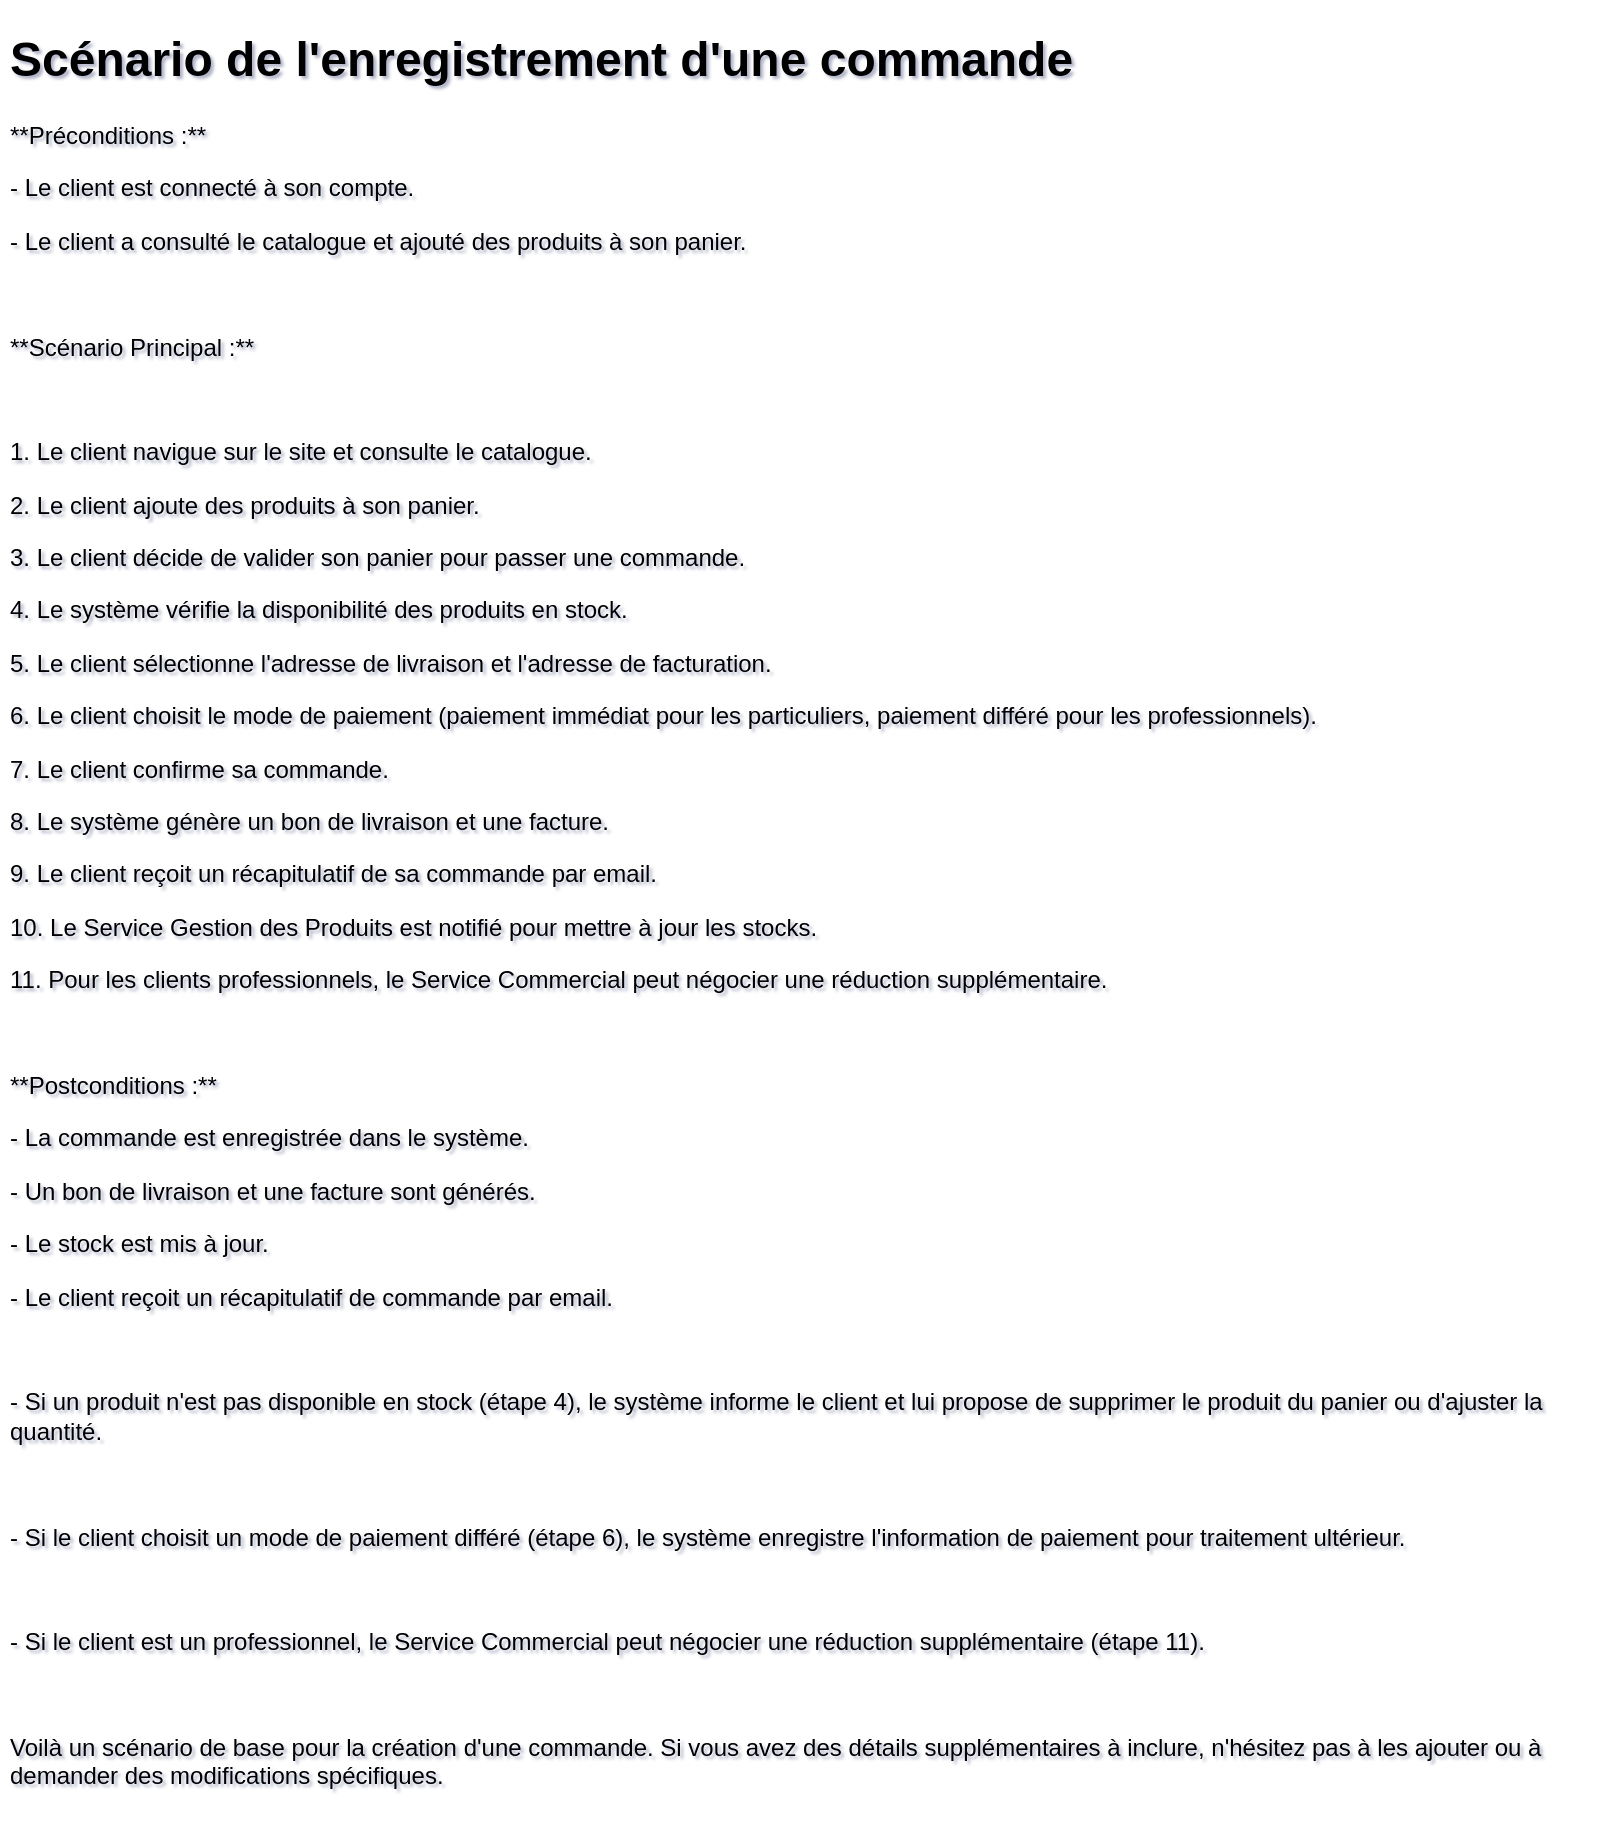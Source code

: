 <mxfile version="22.0.4" type="device">
  <diagram id="IJEdTG_1g50z3ue5o5ka" name="Page-1">
    <mxGraphModel dx="989" dy="532" grid="1" gridSize="10" guides="1" tooltips="1" connect="1" arrows="1" fold="1" page="1" pageScale="1" pageWidth="827" pageHeight="1169" math="0" shadow="1">
      <root>
        <mxCell id="0" />
        <mxCell id="1" parent="0" />
        <mxCell id="Zpj1Clss2yaFo_eoB0gB-49" value="&lt;h1&gt;Scénario de l&#39;enregistrement d&#39;une commande&lt;/h1&gt;&lt;p&gt;**Préconditions :**&amp;nbsp;&lt;/p&gt;&lt;p&gt;- Le client est connecté à son compte.&lt;/p&gt;&lt;p&gt;- Le client a consulté le catalogue et ajouté des produits à son panier.&lt;/p&gt;&lt;p&gt;&lt;br&gt;&lt;/p&gt;&lt;p&gt;**Scénario Principal :**&lt;/p&gt;&lt;p&gt;&lt;br&gt;&lt;/p&gt;&lt;p&gt;1. Le client navigue sur le site et consulte le catalogue.&lt;/p&gt;&lt;p&gt;2. Le client ajoute des produits à son panier.&lt;/p&gt;&lt;p&gt;3. Le client décide de valider son panier pour passer une commande.&lt;/p&gt;&lt;p&gt;4. Le système vérifie la disponibilité des produits en stock.&lt;/p&gt;&lt;p&gt;5. Le client sélectionne l&#39;adresse de livraison et l&#39;adresse de facturation.&lt;/p&gt;&lt;p&gt;6. Le client choisit le mode de paiement (paiement immédiat pour les particuliers, paiement différé pour les professionnels).&lt;/p&gt;&lt;p&gt;7. Le client confirme sa commande.&lt;/p&gt;&lt;p&gt;8. Le système génère un bon de livraison et une facture.&lt;/p&gt;&lt;p&gt;9. Le client reçoit un récapitulatif de sa commande par email.&lt;/p&gt;&lt;p&gt;10. Le Service Gestion des Produits est notifié pour mettre à jour les stocks.&lt;/p&gt;&lt;p&gt;11. Pour les clients professionnels, le Service Commercial peut négocier une réduction supplémentaire.&lt;/p&gt;&lt;p&gt;&lt;br&gt;&lt;/p&gt;&lt;p&gt;**Postconditions :**&lt;/p&gt;&lt;p&gt;- La commande est enregistrée dans le système.&lt;/p&gt;&lt;p&gt;- Un bon de livraison et une facture sont générés.&lt;/p&gt;&lt;p&gt;- Le stock est mis à jour.&lt;/p&gt;&lt;p&gt;- Le client reçoit un récapitulatif de commande par email.&lt;/p&gt;&lt;p&gt;&lt;br&gt;&lt;/p&gt;&lt;p&gt;- Si un produit n&#39;est pas disponible en stock (étape 4), le système informe le client et lui propose de supprimer le produit du panier ou d&#39;ajuster la quantité.&lt;/p&gt;&lt;p&gt;&lt;br&gt;&lt;/p&gt;&lt;p&gt;- Si le client choisit un mode de paiement différé (étape 6), le système enregistre l&#39;information de paiement pour traitement ultérieur.&lt;/p&gt;&lt;p&gt;&lt;br&gt;&lt;/p&gt;&lt;p&gt;- Si le client est un professionnel, le Service Commercial peut négocier une réduction supplémentaire (étape 11).&lt;/p&gt;&lt;p&gt;&lt;br&gt;&lt;/p&gt;&lt;p&gt;Voilà un scénario de base pour la création d&#39;une commande. Si vous avez des détails supplémentaires à inclure, n&#39;hésitez pas à les ajouter ou à demander des modifications spécifiques.&lt;/p&gt;&lt;p&gt;&lt;br&gt;&lt;/p&gt;" style="text;html=1;strokeColor=none;fillColor=none;spacing=5;spacingTop=-20;whiteSpace=wrap;overflow=hidden;rounded=0;" vertex="1" parent="1">
          <mxGeometry y="10" width="800" height="900" as="geometry" />
        </mxCell>
      </root>
    </mxGraphModel>
  </diagram>
</mxfile>

